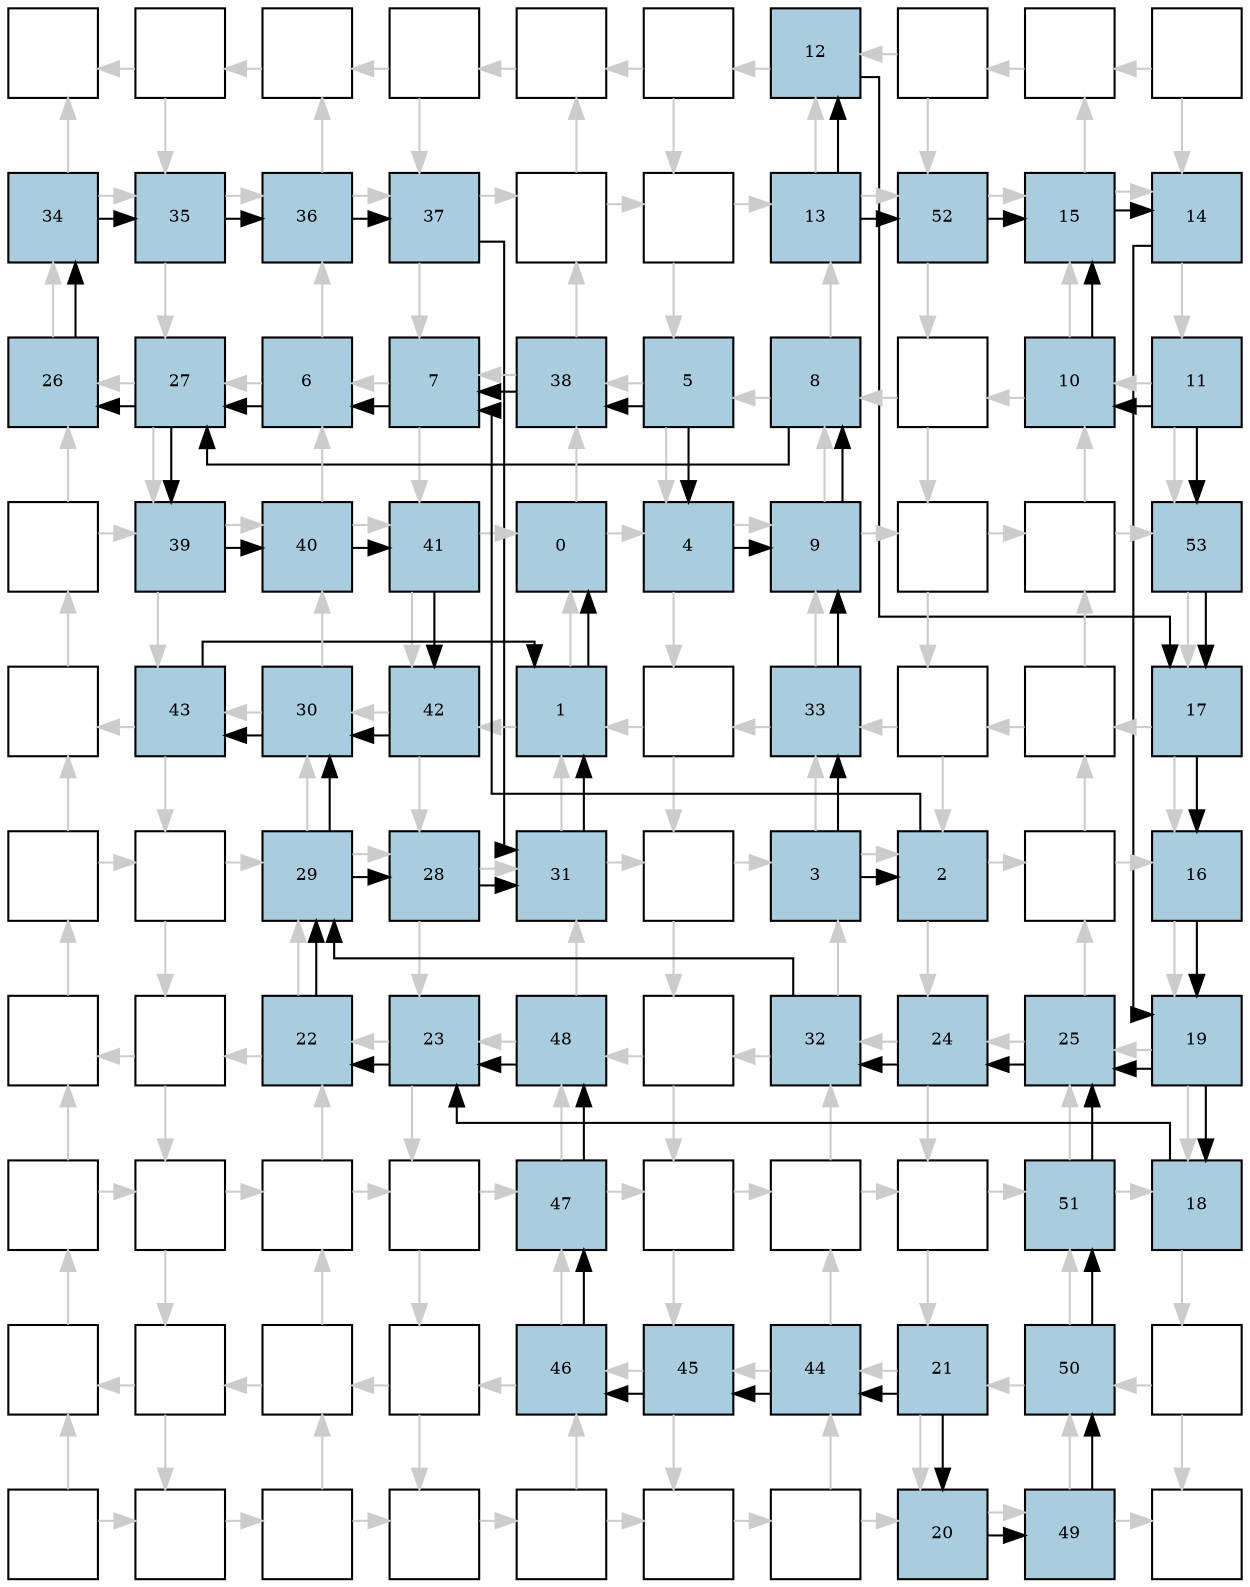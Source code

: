digraph layout{
rankdir=TB; 

splines=ortho; 

node [style=filled shape=square fixedsize=true width=0.6];
0[label="", fontsize=8, fillcolor="#ffffff"];
1[label="", fontsize=8, fillcolor="#ffffff"];
2[label="", fontsize=8, fillcolor="#ffffff"];
3[label="", fontsize=8, fillcolor="#ffffff"];
4[label="", fontsize=8, fillcolor="#ffffff"];
5[label="", fontsize=8, fillcolor="#ffffff"];
6[label="12", fontsize=8, fillcolor="#a9ccde"];
7[label="", fontsize=8, fillcolor="#ffffff"];
8[label="", fontsize=8, fillcolor="#ffffff"];
9[label="", fontsize=8, fillcolor="#ffffff"];
10[label="34", fontsize=8, fillcolor="#a9ccde"];
11[label="35", fontsize=8, fillcolor="#a9ccde"];
12[label="36", fontsize=8, fillcolor="#a9ccde"];
13[label="37", fontsize=8, fillcolor="#a9ccde"];
14[label="", fontsize=8, fillcolor="#ffffff"];
15[label="", fontsize=8, fillcolor="#ffffff"];
16[label="13", fontsize=8, fillcolor="#a9ccde"];
17[label="52", fontsize=8, fillcolor="#a9ccde"];
18[label="15", fontsize=8, fillcolor="#a9ccde"];
19[label="14", fontsize=8, fillcolor="#a9ccde"];
20[label="26", fontsize=8, fillcolor="#a9ccde"];
21[label="27", fontsize=8, fillcolor="#a9ccde"];
22[label="6", fontsize=8, fillcolor="#a9ccde"];
23[label="7", fontsize=8, fillcolor="#a9ccde"];
24[label="38", fontsize=8, fillcolor="#a9ccde"];
25[label="5", fontsize=8, fillcolor="#a9ccde"];
26[label="8", fontsize=8, fillcolor="#a9ccde"];
27[label="", fontsize=8, fillcolor="#ffffff"];
28[label="10", fontsize=8, fillcolor="#a9ccde"];
29[label="11", fontsize=8, fillcolor="#a9ccde"];
30[label="", fontsize=8, fillcolor="#ffffff"];
31[label="39", fontsize=8, fillcolor="#a9ccde"];
32[label="40", fontsize=8, fillcolor="#a9ccde"];
33[label="41", fontsize=8, fillcolor="#a9ccde"];
34[label="0", fontsize=8, fillcolor="#a9ccde"];
35[label="4", fontsize=8, fillcolor="#a9ccde"];
36[label="9", fontsize=8, fillcolor="#a9ccde"];
37[label="", fontsize=8, fillcolor="#ffffff"];
38[label="", fontsize=8, fillcolor="#ffffff"];
39[label="53", fontsize=8, fillcolor="#a9ccde"];
40[label="", fontsize=8, fillcolor="#ffffff"];
41[label="43", fontsize=8, fillcolor="#a9ccde"];
42[label="30", fontsize=8, fillcolor="#a9ccde"];
43[label="42", fontsize=8, fillcolor="#a9ccde"];
44[label="1", fontsize=8, fillcolor="#a9ccde"];
45[label="", fontsize=8, fillcolor="#ffffff"];
46[label="33", fontsize=8, fillcolor="#a9ccde"];
47[label="", fontsize=8, fillcolor="#ffffff"];
48[label="", fontsize=8, fillcolor="#ffffff"];
49[label="17", fontsize=8, fillcolor="#a9ccde"];
50[label="", fontsize=8, fillcolor="#ffffff"];
51[label="", fontsize=8, fillcolor="#ffffff"];
52[label="29", fontsize=8, fillcolor="#a9ccde"];
53[label="28", fontsize=8, fillcolor="#a9ccde"];
54[label="31", fontsize=8, fillcolor="#a9ccde"];
55[label="", fontsize=8, fillcolor="#ffffff"];
56[label="3", fontsize=8, fillcolor="#a9ccde"];
57[label="2", fontsize=8, fillcolor="#a9ccde"];
58[label="", fontsize=8, fillcolor="#ffffff"];
59[label="16", fontsize=8, fillcolor="#a9ccde"];
60[label="", fontsize=8, fillcolor="#ffffff"];
61[label="", fontsize=8, fillcolor="#ffffff"];
62[label="22", fontsize=8, fillcolor="#a9ccde"];
63[label="23", fontsize=8, fillcolor="#a9ccde"];
64[label="48", fontsize=8, fillcolor="#a9ccde"];
65[label="", fontsize=8, fillcolor="#ffffff"];
66[label="32", fontsize=8, fillcolor="#a9ccde"];
67[label="24", fontsize=8, fillcolor="#a9ccde"];
68[label="25", fontsize=8, fillcolor="#a9ccde"];
69[label="19", fontsize=8, fillcolor="#a9ccde"];
70[label="", fontsize=8, fillcolor="#ffffff"];
71[label="", fontsize=8, fillcolor="#ffffff"];
72[label="", fontsize=8, fillcolor="#ffffff"];
73[label="", fontsize=8, fillcolor="#ffffff"];
74[label="47", fontsize=8, fillcolor="#a9ccde"];
75[label="", fontsize=8, fillcolor="#ffffff"];
76[label="", fontsize=8, fillcolor="#ffffff"];
77[label="", fontsize=8, fillcolor="#ffffff"];
78[label="51", fontsize=8, fillcolor="#a9ccde"];
79[label="18", fontsize=8, fillcolor="#a9ccde"];
80[label="", fontsize=8, fillcolor="#ffffff"];
81[label="", fontsize=8, fillcolor="#ffffff"];
82[label="", fontsize=8, fillcolor="#ffffff"];
83[label="", fontsize=8, fillcolor="#ffffff"];
84[label="46", fontsize=8, fillcolor="#a9ccde"];
85[label="45", fontsize=8, fillcolor="#a9ccde"];
86[label="44", fontsize=8, fillcolor="#a9ccde"];
87[label="21", fontsize=8, fillcolor="#a9ccde"];
88[label="50", fontsize=8, fillcolor="#a9ccde"];
89[label="", fontsize=8, fillcolor="#ffffff"];
90[label="", fontsize=8, fillcolor="#ffffff"];
91[label="", fontsize=8, fillcolor="#ffffff"];
92[label="", fontsize=8, fillcolor="#ffffff"];
93[label="", fontsize=8, fillcolor="#ffffff"];
94[label="", fontsize=8, fillcolor="#ffffff"];
95[label="", fontsize=8, fillcolor="#ffffff"];
96[label="", fontsize=8, fillcolor="#ffffff"];
97[label="20", fontsize=8, fillcolor="#a9ccde"];
98[label="49", fontsize=8, fillcolor="#a9ccde"];
99[label="", fontsize=8, fillcolor="#ffffff"];
edge [constraint=false, style=vis];
1 -> 0 [color="#cccccc"];
1 -> 11 [color="#cccccc"];
2 -> 1 [color="#cccccc"];
3 -> 2 [color="#cccccc"];
3 -> 13 [color="#cccccc"];
4 -> 3 [color="#cccccc"];
5 -> 4 [color="#cccccc"];
5 -> 15 [color="#cccccc"];
6 -> 5 [color="#cccccc"];
7 -> 6 [color="#cccccc"];
7 -> 17 [color="#cccccc"];
8 -> 7 [color="#cccccc"];
9 -> 8 [color="#cccccc"];
9 -> 19 [color="#cccccc"];
10 -> 11 [color="#cccccc"];
10 -> 0 [color="#cccccc"];
11 -> 21 [color="#cccccc"];
11 -> 12 [color="#cccccc"];
12 -> 13 [color="#cccccc"];
12 -> 2 [color="#cccccc"];
13 -> 23 [color="#cccccc"];
13 -> 14 [color="#cccccc"];
14 -> 15 [color="#cccccc"];
14 -> 4 [color="#cccccc"];
15 -> 25 [color="#cccccc"];
15 -> 16 [color="#cccccc"];
16 -> 17 [color="#cccccc"];
16 -> 6 [color="#cccccc"];
17 -> 27 [color="#cccccc"];
17 -> 18 [color="#cccccc"];
18 -> 19 [color="#cccccc"];
18 -> 8 [color="#cccccc"];
19 -> 29 [color="#cccccc"];
20 -> 10 [color="#cccccc"];
21 -> 20 [color="#cccccc"];
21 -> 31 [color="#cccccc"];
22 -> 12 [color="#cccccc"];
22 -> 21 [color="#cccccc"];
23 -> 22 [color="#cccccc"];
23 -> 33 [color="#cccccc"];
24 -> 14 [color="#cccccc"];
24 -> 23 [color="#cccccc"];
25 -> 24 [color="#cccccc"];
25 -> 35 [color="#cccccc"];
26 -> 16 [color="#cccccc"];
26 -> 25 [color="#cccccc"];
27 -> 26 [color="#cccccc"];
27 -> 37 [color="#cccccc"];
28 -> 18 [color="#cccccc"];
28 -> 27 [color="#cccccc"];
29 -> 28 [color="#cccccc"];
29 -> 39 [color="#cccccc"];
30 -> 31 [color="#cccccc"];
30 -> 20 [color="#cccccc"];
31 -> 41 [color="#cccccc"];
31 -> 32 [color="#cccccc"];
32 -> 33 [color="#cccccc"];
32 -> 22 [color="#cccccc"];
33 -> 43 [color="#cccccc"];
33 -> 34 [color="#cccccc"];
34 -> 35 [color="#cccccc"];
34 -> 24 [color="#cccccc"];
35 -> 45 [color="#cccccc"];
35 -> 36 [color="#cccccc"];
36 -> 37 [color="#cccccc"];
36 -> 26 [color="#cccccc"];
37 -> 47 [color="#cccccc"];
37 -> 38 [color="#cccccc"];
38 -> 39 [color="#cccccc"];
38 -> 28 [color="#cccccc"];
39 -> 49 [color="#cccccc"];
40 -> 30 [color="#cccccc"];
41 -> 40 [color="#cccccc"];
41 -> 51 [color="#cccccc"];
42 -> 32 [color="#cccccc"];
42 -> 41 [color="#cccccc"];
43 -> 42 [color="#cccccc"];
43 -> 53 [color="#cccccc"];
44 -> 34 [color="#cccccc"];
44 -> 43 [color="#cccccc"];
45 -> 44 [color="#cccccc"];
45 -> 55 [color="#cccccc"];
46 -> 36 [color="#cccccc"];
46 -> 45 [color="#cccccc"];
47 -> 46 [color="#cccccc"];
47 -> 57 [color="#cccccc"];
48 -> 38 [color="#cccccc"];
48 -> 47 [color="#cccccc"];
49 -> 48 [color="#cccccc"];
49 -> 59 [color="#cccccc"];
50 -> 51 [color="#cccccc"];
50 -> 40 [color="#cccccc"];
51 -> 61 [color="#cccccc"];
51 -> 52 [color="#cccccc"];
52 -> 53 [color="#cccccc"];
52 -> 42 [color="#cccccc"];
53 -> 63 [color="#cccccc"];
53 -> 54 [color="#cccccc"];
54 -> 55 [color="#cccccc"];
54 -> 44 [color="#cccccc"];
55 -> 65 [color="#cccccc"];
55 -> 56 [color="#cccccc"];
56 -> 57 [color="#cccccc"];
56 -> 46 [color="#cccccc"];
57 -> 67 [color="#cccccc"];
57 -> 58 [color="#cccccc"];
58 -> 59 [color="#cccccc"];
58 -> 48 [color="#cccccc"];
59 -> 69 [color="#cccccc"];
60 -> 50 [color="#cccccc"];
61 -> 60 [color="#cccccc"];
61 -> 71 [color="#cccccc"];
62 -> 52 [color="#cccccc"];
62 -> 61 [color="#cccccc"];
63 -> 62 [color="#cccccc"];
63 -> 73 [color="#cccccc"];
64 -> 54 [color="#cccccc"];
64 -> 63 [color="#cccccc"];
65 -> 64 [color="#cccccc"];
65 -> 75 [color="#cccccc"];
66 -> 56 [color="#cccccc"];
66 -> 65 [color="#cccccc"];
67 -> 66 [color="#cccccc"];
67 -> 77 [color="#cccccc"];
68 -> 58 [color="#cccccc"];
68 -> 67 [color="#cccccc"];
69 -> 68 [color="#cccccc"];
69 -> 79 [color="#cccccc"];
70 -> 71 [color="#cccccc"];
70 -> 60 [color="#cccccc"];
71 -> 81 [color="#cccccc"];
71 -> 72 [color="#cccccc"];
72 -> 73 [color="#cccccc"];
72 -> 62 [color="#cccccc"];
73 -> 83 [color="#cccccc"];
73 -> 74 [color="#cccccc"];
74 -> 75 [color="#cccccc"];
74 -> 64 [color="#cccccc"];
75 -> 85 [color="#cccccc"];
75 -> 76 [color="#cccccc"];
76 -> 77 [color="#cccccc"];
76 -> 66 [color="#cccccc"];
77 -> 87 [color="#cccccc"];
77 -> 78 [color="#cccccc"];
78 -> 79 [color="#cccccc"];
78 -> 68 [color="#cccccc"];
79 -> 89 [color="#cccccc"];
80 -> 70 [color="#cccccc"];
81 -> 80 [color="#cccccc"];
81 -> 91 [color="#cccccc"];
82 -> 72 [color="#cccccc"];
82 -> 81 [color="#cccccc"];
83 -> 82 [color="#cccccc"];
83 -> 93 [color="#cccccc"];
84 -> 74 [color="#cccccc"];
84 -> 83 [color="#cccccc"];
85 -> 84 [color="#cccccc"];
85 -> 95 [color="#cccccc"];
86 -> 76 [color="#cccccc"];
86 -> 85 [color="#cccccc"];
87 -> 86 [color="#cccccc"];
87 -> 97 [color="#cccccc"];
88 -> 78 [color="#cccccc"];
88 -> 87 [color="#cccccc"];
89 -> 88 [color="#cccccc"];
89 -> 99 [color="#cccccc"];
90 -> 91 [color="#cccccc"];
90 -> 80 [color="#cccccc"];
91 -> 92 [color="#cccccc"];
92 -> 93 [color="#cccccc"];
92 -> 82 [color="#cccccc"];
93 -> 94 [color="#cccccc"];
94 -> 95 [color="#cccccc"];
94 -> 84 [color="#cccccc"];
95 -> 96 [color="#cccccc"];
96 -> 97 [color="#cccccc"];
96 -> 86 [color="#cccccc"];
97 -> 98 [color="#cccccc"];
98 -> 99 [color="#cccccc"];
98 -> 88 [color="#cccccc"];
19 -> 69;
59 -> 69;
22 -> 21;
26 -> 21;
52 -> 53;
21 -> 20;
62 -> 52;
67 -> 66;
66 -> 52;
44 -> 34;
56 -> 46;
46 -> 36;
35 -> 36;
20 -> 10;
10 -> 11;
11 -> 12;
12 -> 13;
13 -> 54;
53 -> 54;
56 -> 57;
25 -> 24;
24 -> 23;
57 -> 23;
25 -> 35;
23 -> 22;
36 -> 26;
21 -> 31;
31 -> 32;
32 -> 33;
33 -> 43;
43 -> 42;
52 -> 42;
54 -> 44;
42 -> 41;
41 -> 44;
18 -> 19;
68 -> 67;
63 -> 62;
87 -> 97;
87 -> 86;
86 -> 85;
85 -> 84;
84 -> 74;
74 -> 64;
64 -> 63;
79 -> 63;
29 -> 28;
69 -> 79;
69 -> 68;
97 -> 98;
98 -> 88;
88 -> 78;
78 -> 68;
16 -> 6;
49 -> 59;
16 -> 17;
17 -> 18;
28 -> 18;
29 -> 39;
39 -> 49;
6 -> 49;
edge [constraint=true, style=invis];
0 -> 10 -> 20 -> 30 -> 40 -> 50 -> 60 -> 70 -> 80 -> 90;
1 -> 11 -> 21 -> 31 -> 41 -> 51 -> 61 -> 71 -> 81 -> 91;
2 -> 12 -> 22 -> 32 -> 42 -> 52 -> 62 -> 72 -> 82 -> 92;
3 -> 13 -> 23 -> 33 -> 43 -> 53 -> 63 -> 73 -> 83 -> 93;
4 -> 14 -> 24 -> 34 -> 44 -> 54 -> 64 -> 74 -> 84 -> 94;
5 -> 15 -> 25 -> 35 -> 45 -> 55 -> 65 -> 75 -> 85 -> 95;
6 -> 16 -> 26 -> 36 -> 46 -> 56 -> 66 -> 76 -> 86 -> 96;
7 -> 17 -> 27 -> 37 -> 47 -> 57 -> 67 -> 77 -> 87 -> 97;
8 -> 18 -> 28 -> 38 -> 48 -> 58 -> 68 -> 78 -> 88 -> 98;
9 -> 19 -> 29 -> 39 -> 49 -> 59 -> 69 -> 79 -> 89 -> 99;
rank = same { 0 -> 1 -> 2 -> 3 -> 4 -> 5 -> 6 -> 7 -> 8 -> 9;};
rank = same { 10 -> 11 -> 12 -> 13 -> 14 -> 15 -> 16 -> 17 -> 18 -> 19;};
rank = same { 20 -> 21 -> 22 -> 23 -> 24 -> 25 -> 26 -> 27 -> 28 -> 29;};
rank = same { 30 -> 31 -> 32 -> 33 -> 34 -> 35 -> 36 -> 37 -> 38 -> 39;};
rank = same { 40 -> 41 -> 42 -> 43 -> 44 -> 45 -> 46 -> 47 -> 48 -> 49;};
rank = same { 50 -> 51 -> 52 -> 53 -> 54 -> 55 -> 56 -> 57 -> 58 -> 59;};
rank = same { 60 -> 61 -> 62 -> 63 -> 64 -> 65 -> 66 -> 67 -> 68 -> 69;};
rank = same { 70 -> 71 -> 72 -> 73 -> 74 -> 75 -> 76 -> 77 -> 78 -> 79;};
rank = same { 80 -> 81 -> 82 -> 83 -> 84 -> 85 -> 86 -> 87 -> 88 -> 89;};
rank = same { 90 -> 91 -> 92 -> 93 -> 94 -> 95 -> 96 -> 97 -> 98 -> 99;};
}
